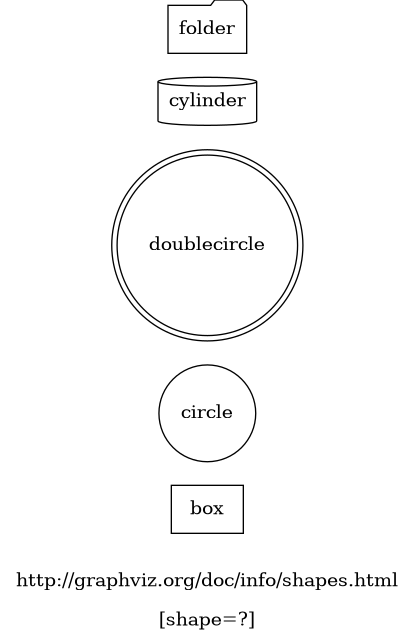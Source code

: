 @startuml
digraph G {

 rankdir=LR

 title[label="http://graphviz.org/doc/info/shapes.html" shape=none]

 label = "[shape=?]"
 box          [shape=box]
 circle       [shape=circle]
 doublecircle [shape=doublecircle]
 cylinder     [shape=cylinder]
 folder       [shape=folder]

}

@enduml
